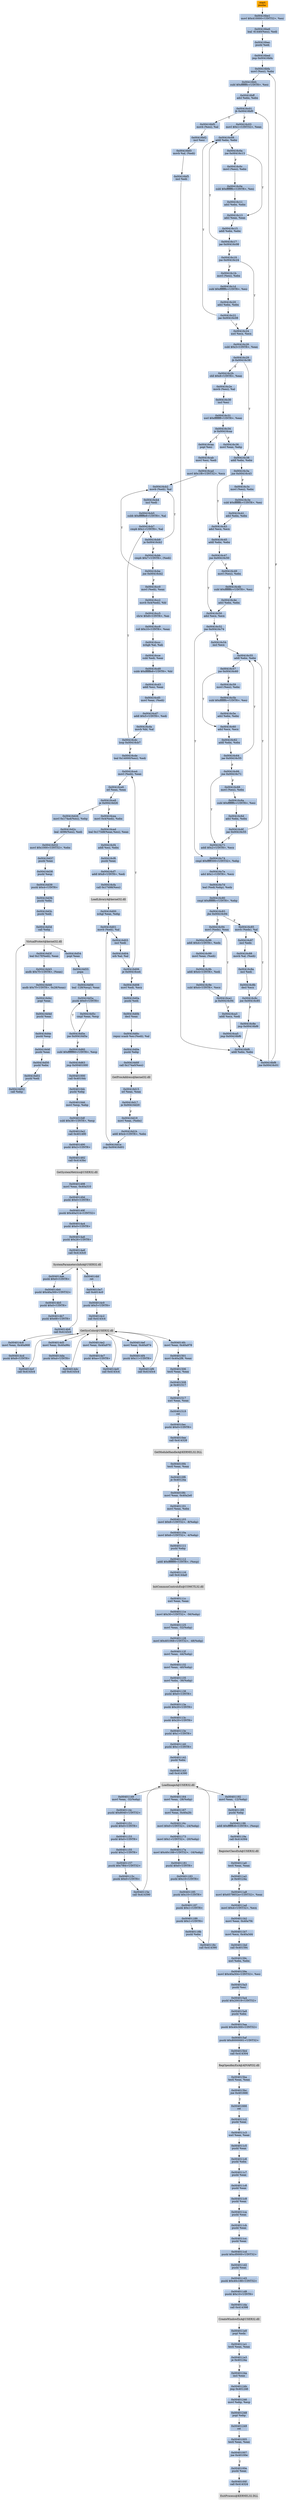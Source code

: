 digraph G {
node[shape=rectangle,style=filled,fillcolor=lightsteelblue,color=lightsteelblue]
bgcolor="transparent"
a0x00416be0pusha_[label="start\npusha ",fillcolor="orange",color="lightgrey"];
a0x00416be1movl_0x410000UINT32_esi[label="0x00416be1\nmovl $0x410000<UINT32>, %esi"];
a0x00416be6leal__61440esi__edi[label="0x00416be6\nleal -61440(%esi), %edi"];
a0x00416becpushl_edi[label="0x00416bec\npushl %edi"];
a0x00416bedjmp_0x00416bfa[label="0x00416bed\njmp 0x00416bfa"];
a0x00416bfamovl_esi__ebx[label="0x00416bfa\nmovl (%esi), %ebx"];
a0x00416bfcsubl_0xfffffffcUINT8_esi[label="0x00416bfc\nsubl $0xfffffffc<UINT8>, %esi"];
a0x00416bffadcl_ebx_ebx[label="0x00416bff\nadcl %ebx, %ebx"];
a0x00416c01jb_0x00416bf0[label="0x00416c01\njb 0x00416bf0"];
a0x00416bf0movb_esi__al[label="0x00416bf0\nmovb (%esi), %al"];
a0x00416bf2incl_esi[label="0x00416bf2\nincl %esi"];
a0x00416bf3movb_al_edi_[label="0x00416bf3\nmovb %al, (%edi)"];
a0x00416bf5incl_edi[label="0x00416bf5\nincl %edi"];
a0x00416bf6addl_ebx_ebx[label="0x00416bf6\naddl %ebx, %ebx"];
a0x00416bf8jne_0x00416c01[label="0x00416bf8\njne 0x00416c01"];
a0x00416c03movl_0x1UINT32_eax[label="0x00416c03\nmovl $0x1<UINT32>, %eax"];
a0x00416c08addl_ebx_ebx[label="0x00416c08\naddl %ebx, %ebx"];
a0x00416c0ajne_0x00416c13[label="0x00416c0a\njne 0x00416c13"];
a0x00416c13adcl_eax_eax[label="0x00416c13\nadcl %eax, %eax"];
a0x00416c15addl_ebx_ebx[label="0x00416c15\naddl %ebx, %ebx"];
a0x00416c17jae_0x00416c08[label="0x00416c17\njae 0x00416c08"];
a0x00416c19jne_0x00416c24[label="0x00416c19\njne 0x00416c24"];
a0x00416c24xorl_ecx_ecx[label="0x00416c24\nxorl %ecx, %ecx"];
a0x00416c26subl_0x3UINT8_eax[label="0x00416c26\nsubl $0x3<UINT8>, %eax"];
a0x00416c29jb_0x00416c38[label="0x00416c29\njb 0x00416c38"];
a0x00416c2bshll_0x8UINT8_eax[label="0x00416c2b\nshll $0x8<UINT8>, %eax"];
a0x00416c2emovb_esi__al[label="0x00416c2e\nmovb (%esi), %al"];
a0x00416c30incl_esi[label="0x00416c30\nincl %esi"];
a0x00416c31xorl_0xffffffffUINT8_eax[label="0x00416c31\nxorl $0xffffffff<UINT8>, %eax"];
a0x00416c34je_0x00416caa[label="0x00416c34\nje 0x00416caa"];
a0x00416c36movl_eax_ebp[label="0x00416c36\nmovl %eax, %ebp"];
a0x00416c38addl_ebx_ebx[label="0x00416c38\naddl %ebx, %ebx"];
a0x00416c3ajne_0x00416c43[label="0x00416c3a\njne 0x00416c43"];
a0x00416c43adcl_ecx_ecx[label="0x00416c43\nadcl %ecx, %ecx"];
a0x00416c45addl_ebx_ebx[label="0x00416c45\naddl %ebx, %ebx"];
a0x00416c47jne_0x00416c50[label="0x00416c47\njne 0x00416c50"];
a0x00416c50adcl_ecx_ecx[label="0x00416c50\nadcl %ecx, %ecx"];
a0x00416c52jne_0x00416c74[label="0x00416c52\njne 0x00416c74"];
a0x00416c74cmpl_0xfffff300UINT32_ebp[label="0x00416c74\ncmpl $0xfffff300<UINT32>, %ebp"];
a0x00416c7aadcl_0x1UINT8_ecx[label="0x00416c7a\nadcl $0x1<UINT8>, %ecx"];
a0x00416c7dleal_ediebp__edx[label="0x00416c7d\nleal (%edi,%ebp), %edx"];
a0x00416c80cmpl_0xfffffffcUINT8_ebp[label="0x00416c80\ncmpl $0xfffffffc<UINT8>, %ebp"];
a0x00416c83jbe_0x00416c94[label="0x00416c83\njbe 0x00416c94"];
a0x00416c94movl_edx__eax[label="0x00416c94\nmovl (%edx), %eax"];
a0x00416c96addl_0x4UINT8_edx[label="0x00416c96\naddl $0x4<UINT8>, %edx"];
a0x00416c99movl_eax_edi_[label="0x00416c99\nmovl %eax, (%edi)"];
a0x00416c9baddl_0x4UINT8_edi[label="0x00416c9b\naddl $0x4<UINT8>, %edi"];
a0x00416c9esubl_0x4UINT8_ecx[label="0x00416c9e\nsubl $0x4<UINT8>, %ecx"];
a0x00416ca1ja_0x00416c94[label="0x00416ca1\nja 0x00416c94"];
a0x00416ca3addl_ecx_edi[label="0x00416ca3\naddl %ecx, %edi"];
a0x00416ca5jmp_0x00416bf6[label="0x00416ca5\njmp 0x00416bf6"];
a0x00416c49movl_esi__ebx[label="0x00416c49\nmovl (%esi), %ebx"];
a0x00416c4bsubl_0xfffffffcUINT8_esi[label="0x00416c4b\nsubl $0xfffffffc<UINT8>, %esi"];
a0x00416c4eadcl_ebx_ebx[label="0x00416c4e\nadcl %ebx, %ebx"];
a0x00416c0cmovl_esi__ebx[label="0x00416c0c\nmovl (%esi), %ebx"];
a0x00416c0esubl_0xfffffffcUINT8_esi[label="0x00416c0e\nsubl $0xfffffffc<UINT8>, %esi"];
a0x00416c11adcl_ebx_ebx[label="0x00416c11\nadcl %ebx, %ebx"];
a0x00416c85movb_edx__al[label="0x00416c85\nmovb (%edx), %al"];
a0x00416c87incl_edx[label="0x00416c87\nincl %edx"];
a0x00416c88movb_al_edi_[label="0x00416c88\nmovb %al, (%edi)"];
a0x00416c8aincl_edi[label="0x00416c8a\nincl %edi"];
a0x00416c8bdecl_ecx[label="0x00416c8b\ndecl %ecx"];
a0x00416c8cjne_0x00416c85[label="0x00416c8c\njne 0x00416c85"];
a0x00416c8ejmp_0x00416bf6[label="0x00416c8e\njmp 0x00416bf6"];
a0x00416c3cmovl_esi__ebx[label="0x00416c3c\nmovl (%esi), %ebx"];
a0x00416c3esubl_0xfffffffcUINT8_esi[label="0x00416c3e\nsubl $0xfffffffc<UINT8>, %esi"];
a0x00416c41adcl_ebx_ebx[label="0x00416c41\nadcl %ebx, %ebx"];
a0x00416c54incl_ecx[label="0x00416c54\nincl %ecx"];
a0x00416c55addl_ebx_ebx[label="0x00416c55\naddl %ebx, %ebx"];
a0x00416c57jne_0x00416c60[label="0x00416c57\njne 0x00416c60"];
a0x00416c60adcl_ecx_ecx[label="0x00416c60\nadcl %ecx, %ecx"];
a0x00416c62addl_ebx_ebx[label="0x00416c62\naddl %ebx, %ebx"];
a0x00416c64jae_0x00416c55[label="0x00416c64\njae 0x00416c55"];
a0x00416c66jne_0x00416c71[label="0x00416c66\njne 0x00416c71"];
a0x00416c71addl_0x2UINT8_ecx[label="0x00416c71\naddl $0x2<UINT8>, %ecx"];
a0x00416c68movl_esi__ebx[label="0x00416c68\nmovl (%esi), %ebx"];
a0x00416c6asubl_0xfffffffcUINT8_esi[label="0x00416c6a\nsubl $0xfffffffc<UINT8>, %esi"];
a0x00416c6dadcl_ebx_ebx[label="0x00416c6d\nadcl %ebx, %ebx"];
a0x00416c6fjae_0x00416c55[label="0x00416c6f\njae 0x00416c55"];
a0x00416c59movl_esi__ebx[label="0x00416c59\nmovl (%esi), %ebx"];
a0x00416c5bsubl_0xfffffffcUINT8_esi[label="0x00416c5b\nsubl $0xfffffffc<UINT8>, %esi"];
a0x00416c5eadcl_ebx_ebx[label="0x00416c5e\nadcl %ebx, %ebx"];
a0x00416c1bmovl_esi__ebx[label="0x00416c1b\nmovl (%esi), %ebx"];
a0x00416c1dsubl_0xfffffffcUINT8_esi[label="0x00416c1d\nsubl $0xfffffffc<UINT8>, %esi"];
a0x00416c20adcl_ebx_ebx[label="0x00416c20\nadcl %ebx, %ebx"];
a0x00416c22jae_0x00416c08[label="0x00416c22\njae 0x00416c08"];
a0x00416caapopl_esi[label="0x00416caa\npopl %esi"];
a0x00416cabmovl_esi_edi[label="0x00416cab\nmovl %esi, %edi"];
a0x00416cadmovl_0x1f8UINT32_ecx[label="0x00416cad\nmovl $0x1f8<UINT32>, %ecx"];
a0x00416cb2movb_edi__al[label="0x00416cb2\nmovb (%edi), %al"];
a0x00416cb4incl_edi[label="0x00416cb4\nincl %edi"];
a0x00416cb5subb_0xffffffe8UINT8_al[label="0x00416cb5\nsubb $0xffffffe8<UINT8>, %al"];
a0x00416cb7cmpb_0x1UINT8_al[label="0x00416cb7\ncmpb $0x1<UINT8>, %al"];
a0x00416cb9ja_0x00416cb2[label="0x00416cb9\nja 0x00416cb2"];
a0x00416cbbcmpb_0x7UINT8_edi_[label="0x00416cbb\ncmpb $0x7<UINT8>, (%edi)"];
a0x00416cbejne_0x00416cb2[label="0x00416cbe\njne 0x00416cb2"];
a0x00416cc0movl_edi__eax[label="0x00416cc0\nmovl (%edi), %eax"];
a0x00416cc2movb_0x4edi__bl[label="0x00416cc2\nmovb 0x4(%edi), %bl"];
a0x00416cc5shrw_0x8UINT8_ax[label="0x00416cc5\nshrw $0x8<UINT8>, %ax"];
a0x00416cc9roll_0x10UINT8_eax[label="0x00416cc9\nroll $0x10<UINT8>, %eax"];
a0x00416cccxchgb_al_ah[label="0x00416ccc\nxchgb %al, %ah"];
a0x00416ccesubl_edi_eax[label="0x00416cce\nsubl %edi, %eax"];
a0x00416cd0subb_0xffffffe8UINT8_bl[label="0x00416cd0\nsubb $0xffffffe8<UINT8>, %bl"];
a0x00416cd3addl_esi_eax[label="0x00416cd3\naddl %esi, %eax"];
a0x00416cd5movl_eax_edi_[label="0x00416cd5\nmovl %eax, (%edi)"];
a0x00416cd7addl_0x5UINT8_edi[label="0x00416cd7\naddl $0x5<UINT8>, %edi"];
a0x00416cdamovb_bl_al[label="0x00416cda\nmovb %bl, %al"];
a0x00416cdcloop_0x00416cb7[label="0x00416cdc\nloop 0x00416cb7"];
a0x00416cdeleal_0x14000esi__edi[label="0x00416cde\nleal 0x14000(%esi), %edi"];
a0x00416ce4movl_edi__eax[label="0x00416ce4\nmovl (%edi), %eax"];
a0x00416ce6orl_eax_eax[label="0x00416ce6\norl %eax, %eax"];
a0x00416ce8je_0x00416d26[label="0x00416ce8\nje 0x00416d26"];
a0x00416ceamovl_0x4edi__ebx[label="0x00416cea\nmovl 0x4(%edi), %ebx"];
a0x00416cedleal_0x173d8eaxesi__eax[label="0x00416ced\nleal 0x173d8(%eax,%esi), %eax"];
a0x00416cf4addl_esi_ebx[label="0x00416cf4\naddl %esi, %ebx"];
a0x00416cf6pushl_eax[label="0x00416cf6\npushl %eax"];
a0x00416cf7addl_0x8UINT8_edi[label="0x00416cf7\naddl $0x8<UINT8>, %edi"];
a0x00416cfacall_0x17498esi_[label="0x00416cfa\ncall 0x17498(%esi)"];
LoadLibraryA_kernel32_dll[label="LoadLibraryA@kernel32.dll",fillcolor="lightgrey",color="lightgrey"];
a0x00416d00xchgl_eax_ebp[label="0x00416d00\nxchgl %eax, %ebp"];
a0x00416d01movb_edi__al[label="0x00416d01\nmovb (%edi), %al"];
a0x00416d03incl_edi[label="0x00416d03\nincl %edi"];
a0x00416d04orb_al_al[label="0x00416d04\norb %al, %al"];
a0x00416d06je_0x00416ce4[label="0x00416d06\nje 0x00416ce4"];
a0x00416d08movl_edi_ecx[label="0x00416d08\nmovl %edi, %ecx"];
a0x00416d0apushl_edi[label="0x00416d0a\npushl %edi"];
a0x00416d0bdecl_eax[label="0x00416d0b\ndecl %eax"];
a0x00416d0crepnz_scasb_es_edi__al[label="0x00416d0c\nrepnz scasb %es:(%edi), %al"];
a0x00416d0epushl_ebp[label="0x00416d0e\npushl %ebp"];
a0x00416d0fcall_0x174a0esi_[label="0x00416d0f\ncall 0x174a0(%esi)"];
GetProcAddress_kernel32_dll[label="GetProcAddress@kernel32.dll",fillcolor="lightgrey",color="lightgrey"];
a0x00416d15orl_eax_eax[label="0x00416d15\norl %eax, %eax"];
a0x00416d17je_0x00416d20[label="0x00416d17\nje 0x00416d20"];
a0x00416d19movl_eax_ebx_[label="0x00416d19\nmovl %eax, (%ebx)"];
a0x00416d1baddl_0x4UINT8_ebx[label="0x00416d1b\naddl $0x4<UINT8>, %ebx"];
a0x00416d1ejmp_0x00416d01[label="0x00416d1e\njmp 0x00416d01"];
a0x00416d26movl_0x174a4esi__ebp[label="0x00416d26\nmovl 0x174a4(%esi), %ebp"];
a0x00416d2cleal__4096esi__edi[label="0x00416d2c\nleal -4096(%esi), %edi"];
a0x00416d32movl_0x1000UINT32_ebx[label="0x00416d32\nmovl $0x1000<UINT32>, %ebx"];
a0x00416d37pushl_eax[label="0x00416d37\npushl %eax"];
a0x00416d38pushl_esp[label="0x00416d38\npushl %esp"];
a0x00416d39pushl_0x4UINT8[label="0x00416d39\npushl $0x4<UINT8>"];
a0x00416d3bpushl_ebx[label="0x00416d3b\npushl %ebx"];
a0x00416d3cpushl_edi[label="0x00416d3c\npushl %edi"];
a0x00416d3dcall_ebp[label="0x00416d3d\ncall %ebp"];
VirtualProtect_kernel32_dll[label="VirtualProtect@kernel32.dll",fillcolor="lightgrey",color="lightgrey"];
a0x00416d3fleal_0x17fedi__eax[label="0x00416d3f\nleal 0x17f(%edi), %eax"];
a0x00416d45andb_0x7fUINT8_eax_[label="0x00416d45\nandb $0x7f<UINT8>, (%eax)"];
a0x00416d48andb_0x7fUINT8_0x28eax_[label="0x00416d48\nandb $0x7f<UINT8>, 0x28(%eax)"];
a0x00416d4cpopl_eax[label="0x00416d4c\npopl %eax"];
a0x00416d4dpushl_eax[label="0x00416d4d\npushl %eax"];
a0x00416d4epushl_esp[label="0x00416d4e\npushl %esp"];
a0x00416d4fpushl_eax[label="0x00416d4f\npushl %eax"];
a0x00416d50pushl_ebx[label="0x00416d50\npushl %ebx"];
a0x00416d51pushl_edi[label="0x00416d51\npushl %edi"];
a0x00416d52call_ebp[label="0x00416d52\ncall %ebp"];
a0x00416d54popl_eax[label="0x00416d54\npopl %eax"];
a0x00416d55popa_[label="0x00416d55\npopa "];
a0x00416d56leal__128esp__eax[label="0x00416d56\nleal -128(%esp), %eax"];
a0x00416d5apushl_0x0UINT8[label="0x00416d5a\npushl $0x0<UINT8>"];
a0x00416d5ccmpl_eax_esp[label="0x00416d5c\ncmpl %eax, %esp"];
a0x00416d5ejne_0x00416d5a[label="0x00416d5e\njne 0x00416d5a"];
a0x00416d60subl_0xffffff80UINT8_esp[label="0x00416d60\nsubl $0xffffff80<UINT8>, %esp"];
a0x00416d63jmp_0x00401000[label="0x00416d63\njmp 0x00401000"];
a0x00401000call_0x4010dc[label="0x00401000\ncall 0x4010dc"];
a0x004010dcpushl_ebp[label="0x004010dc\npushl %ebp"];
a0x004010ddmovl_esp_ebp[label="0x004010dd\nmovl %esp, %ebp"];
a0x004010dfsubl_0x38UINT8_esp[label="0x004010df\nsubl $0x38<UINT8>, %esp"];
a0x004010e2call_0x401490[label="0x004010e2\ncall 0x401490"];
a0x00401490pushl_0x2UINT8[label="0x00401490\npushl $0x2<UINT8>"];
a0x00401492call_0x4143bc[label="0x00401492\ncall 0x4143bc"];
GetSystemMetrics_USER32_dll[label="GetSystemMetrics@USER32.dll",fillcolor="lightgrey",color="lightgrey"];
a0x00401498movl_eax_0x40a310[label="0x00401498\nmovl %eax, 0x40a310"];
a0x0040149dpushl_0x0UINT8[label="0x0040149d\npushl $0x0<UINT8>"];
a0x0040149fpushl_0x40a314UINT32[label="0x0040149f\npushl $0x40a314<UINT32>"];
a0x004014a4pushl_0x0UINT8[label="0x004014a4\npushl $0x0<UINT8>"];
a0x004014a6pushl_0x26UINT8[label="0x004014a6\npushl $0x26<UINT8>"];
a0x004014a8call_0x4143c0[label="0x004014a8\ncall 0x4143c0"];
SystemParametersInfoA_USER32_dll[label="SystemParametersInfoA@USER32.dll",fillcolor="lightgrey",color="lightgrey"];
a0x004014aepushl_0x0UINT8[label="0x004014ae\npushl $0x0<UINT8>"];
a0x004014b0pushl_0x40a300UINT32[label="0x004014b0\npushl $0x40a300<UINT32>"];
a0x004014b5pushl_0x0UINT8[label="0x004014b5\npushl $0x0<UINT8>"];
a0x004014b7pushl_0x68UINT8[label="0x004014b7\npushl $0x68<UINT8>"];
a0x004014b9call_0x4143c0[label="0x004014b9\ncall 0x4143c0"];
a0x004014bfret[label="0x004014bf\nret"];
a0x004010e7call_0x4014c0[label="0x004010e7\ncall 0x4014c0"];
a0x004014c0pushl_0x5UINT8[label="0x004014c0\npushl $0x5<UINT8>"];
a0x004014c2call_0x4143c4[label="0x004014c2\ncall 0x4143c4"];
GetSysColor_USER32_dll[label="GetSysColor@USER32.dll",fillcolor="lightgrey",color="lightgrey"];
a0x004014c8movl_eax_0x40a968[label="0x004014c8\nmovl %eax, 0x40a968"];
a0x004014cdpushl_0x8UINT8[label="0x004014cd\npushl $0x8<UINT8>"];
a0x004014cfcall_0x4143c4[label="0x004014cf\ncall 0x4143c4"];
a0x004014d5movl_eax_0x40a96c[label="0x004014d5\nmovl %eax, 0x40a96c"];
a0x004014dapushl_0xdUINT8[label="0x004014da\npushl $0xd<UINT8>"];
a0x004014dccall_0x4143c4[label="0x004014dc\ncall 0x4143c4"];
a0x004014e2movl_eax_0x40a970[label="0x004014e2\nmovl %eax, 0x40a970"];
a0x004014e7pushl_0xeUINT8[label="0x004014e7\npushl $0xe<UINT8>"];
a0x004014e9call_0x4143c4[label="0x004014e9\ncall 0x4143c4"];
a0x004014efmovl_eax_0x40a974[label="0x004014ef\nmovl %eax, 0x40a974"];
a0x004014f4pushl_0x11UINT8[label="0x004014f4\npushl $0x11<UINT8>"];
a0x004014f6call_0x4143c4[label="0x004014f6\ncall 0x4143c4"];
a0x004014fcmovl_eax_0x40a978[label="0x004014fc\nmovl %eax, 0x40a978"];
a0x00401501movl_0x40a2f8_eax[label="0x00401501\nmovl 0x40a2f8, %eax"];
a0x00401506testl_eax_eax[label="0x00401506\ntestl %eax, %eax"];
a0x00401508je_0x401517[label="0x00401508\nje 0x401517"];
a0x00401517xorl_eax_eax[label="0x00401517\nxorl %eax, %eax"];
a0x00401519ret[label="0x00401519\nret"];
a0x004010ecpushl_0x0UINT8[label="0x004010ec\npushl $0x0<UINT8>"];
a0x004010eecall_0x414328[label="0x004010ee\ncall 0x414328"];
GetModuleHandleA_KERNEL32_DLL[label="GetModuleHandleA@KERNEL32.DLL",fillcolor="lightgrey",color="lightgrey"];
a0x004010f4testl_eax_eax[label="0x004010f4\ntestl %eax, %eax"];
a0x004010f6je_0x40124a[label="0x004010f6\nje 0x40124a"];
a0x004010fcmovl_eax_0x40a2e0[label="0x004010fc\nmovl %eax, 0x40a2e0"];
a0x00401101movl_eax_ebx[label="0x00401101\nmovl %eax, %ebx"];
a0x00401103movl_0x8UINT32__8ebp_[label="0x00401103\nmovl $0x8<UINT32>, -8(%ebp)"];
a0x0040110amovl_0x6UINT32__4ebp_[label="0x0040110a\nmovl $0x6<UINT32>, -4(%ebp)"];
a0x00401111pushl_ebp[label="0x00401111\npushl %ebp"];
a0x00401112addl_0xfffffff8UINT8_esp_[label="0x00401112\naddl $0xfffffff8<UINT8>, (%esp)"];
a0x00401116call_0x4144a0[label="0x00401116\ncall 0x4144a0"];
InitCommonControlsEx_COMCTL32_dll[label="InitCommonControlsEx@COMCTL32.dll",fillcolor="lightgrey",color="lightgrey"];
a0x0040111cxorl_eax_eax[label="0x0040111c\nxorl %eax, %eax"];
a0x0040111emovl_0x30UINT32__56ebp_[label="0x0040111e\nmovl $0x30<UINT32>, -56(%ebp)"];
a0x00401125movl_eax__52ebp_[label="0x00401125\nmovl %eax, -52(%ebp)"];
a0x00401128movl_0x401068UINT32__48ebp_[label="0x00401128\nmovl $0x401068<UINT32>, -48(%ebp)"];
a0x0040112fmovl_eax__44ebp_[label="0x0040112f\nmovl %eax, -44(%ebp)"];
a0x00401132movl_eax__40ebp_[label="0x00401132\nmovl %eax, -40(%ebp)"];
a0x00401135movl_ebx__36ebp_[label="0x00401135\nmovl %ebx, -36(%ebp)"];
a0x00401138pushl_0x0UINT8[label="0x00401138\npushl $0x0<UINT8>"];
a0x0040113apushl_0x20UINT8[label="0x0040113a\npushl $0x20<UINT8>"];
a0x0040113cpushl_0x20UINT8[label="0x0040113c\npushl $0x20<UINT8>"];
a0x0040113epushl_0x1UINT8[label="0x0040113e\npushl $0x1<UINT8>"];
a0x00401140pushl_0x1UINT8[label="0x00401140\npushl $0x1<UINT8>"];
a0x00401142pushl_ebx[label="0x00401142\npushl %ebx"];
a0x00401143call_0x414390[label="0x00401143\ncall 0x414390"];
LoadImageA_USER32_dll[label="LoadImageA@USER32.dll",fillcolor="lightgrey",color="lightgrey"];
a0x00401149movl_eax__32ebp_[label="0x00401149\nmovl %eax, -32(%ebp)"];
a0x0040114cpushl_0x8040UINT32[label="0x0040114c\npushl $0x8040<UINT32>"];
a0x00401151pushl_0x0UINT8[label="0x00401151\npushl $0x0<UINT8>"];
a0x00401153pushl_0x0UINT8[label="0x00401153\npushl $0x0<UINT8>"];
a0x00401155pushl_0x2UINT8[label="0x00401155\npushl $0x2<UINT8>"];
a0x00401157pushl_0x7f84UINT32[label="0x00401157\npushl $0x7f84<UINT32>"];
a0x0040115cpushl_0x0UINT8[label="0x0040115c\npushl $0x0<UINT8>"];
a0x0040115ecall_0x414390[label="0x0040115e\ncall 0x414390"];
a0x00401164movl_eax__28ebp_[label="0x00401164\nmovl %eax, -28(%ebp)"];
a0x00401167movl_eax_0x40a2fc[label="0x00401167\nmovl %eax, 0x40a2fc"];
a0x0040116cmovl_0x0UINT32__24ebp_[label="0x0040116c\nmovl $0x0<UINT32>, -24(%ebp)"];
a0x00401173movl_0x1UINT32__20ebp_[label="0x00401173\nmovl $0x1<UINT32>, -20(%ebp)"];
a0x0040117amovl_0x40c188UINT32__16ebp_[label="0x0040117a\nmovl $0x40c188<UINT32>, -16(%ebp)"];
a0x00401181pushl_0x0UINT8[label="0x00401181\npushl $0x0<UINT8>"];
a0x00401183pushl_0x10UINT8[label="0x00401183\npushl $0x10<UINT8>"];
a0x00401185pushl_0x10UINT8[label="0x00401185\npushl $0x10<UINT8>"];
a0x00401187pushl_0x1UINT8[label="0x00401187\npushl $0x1<UINT8>"];
a0x00401189pushl_0x1UINT8[label="0x00401189\npushl $0x1<UINT8>"];
a0x0040118bpushl_ebx[label="0x0040118b\npushl %ebx"];
a0x0040118ccall_0x414390[label="0x0040118c\ncall 0x414390"];
a0x00401192movl_eax__12ebp_[label="0x00401192\nmovl %eax, -12(%ebp)"];
a0x00401195pushl_ebp[label="0x00401195\npushl %ebp"];
a0x00401196addl_0xffffffc8UINT8_esp_[label="0x00401196\naddl $0xffffffc8<UINT8>, (%esp)"];
a0x0040119acall_0x414394[label="0x0040119a\ncall 0x414394"];
RegisterClassExA_USER32_dll[label="RegisterClassExA@USER32.dll",fillcolor="lightgrey",color="lightgrey"];
a0x004011a0testl_eax_eax[label="0x004011a0\ntestl %eax, %eax"];
a0x004011a2je_0x40124a[label="0x004011a2\nje 0x40124a"];
a0x004011a8movl_0x6578652eUINT32_eax[label="0x004011a8\nmovl $0x6578652e<UINT32>, %eax"];
a0x004011admovl_0x4UINT32_ecx[label="0x004011ad\nmovl $0x4<UINT32>, %ecx"];
a0x004011b2movl_eax_0x40a7f4[label="0x004011b2\nmovl %eax, 0x40a7f4"];
a0x004011b7movl_ecx_0x40a3d4[label="0x004011b7\nmovl %ecx, 0x40a3d4"];
a0x004011bdcall_0x40159c[label="0x004011bd\ncall 0x40159c"];
a0x0040159cxorl_ebx_ebx[label="0x0040159c\nxorl %ebx, %ebx"];
a0x0040159emovl_0x40a304UINT32_esi[label="0x0040159e\nmovl $0x40a304<UINT32>, %esi"];
a0x004015a3pushl_esi[label="0x004015a3\npushl %esi"];
a0x004015a4pushl_0x20019UINT32[label="0x004015a4\npushl $0x20019<UINT32>"];
a0x004015a9pushl_ebx[label="0x004015a9\npushl %ebx"];
a0x004015aapushl_0x40c300UINT32[label="0x004015aa\npushl $0x40c300<UINT32>"];
a0x004015afpushl_0x80000001UINT32[label="0x004015af\npushl $0x80000001<UINT32>"];
a0x004015b4call_0x414304[label="0x004015b4\ncall 0x414304"];
RegOpenKeyExA_ADVAPI32_dll[label="RegOpenKeyExA@ADVAPI32.dll",fillcolor="lightgrey",color="lightgrey"];
a0x004015batestl_eax_eax[label="0x004015ba\ntestl %eax, %eax"];
a0x004015bcjne_0x401666[label="0x004015bc\njne 0x401666"];
a0x00401666ret[label="0x00401666\nret"];
a0x004011c2pushl_eax[label="0x004011c2\npushl %eax"];
a0x004011c3xorl_eax_eax[label="0x004011c3\nxorl %eax, %eax"];
a0x004011c5pushl_eax[label="0x004011c5\npushl %eax"];
a0x004011c6pushl_ebx[label="0x004011c6\npushl %ebx"];
a0x004011c7pushl_eax[label="0x004011c7\npushl %eax"];
a0x004011c8pushl_eax[label="0x004011c8\npushl %eax"];
a0x004011c9pushl_eax[label="0x004011c9\npushl %eax"];
a0x004011capushl_eax[label="0x004011ca\npushl %eax"];
a0x004011cbpushl_eax[label="0x004011cb\npushl %eax"];
a0x004011ccpushl_eax[label="0x004011cc\npushl %eax"];
a0x004011cdpushl_0xcf0000UINT32[label="0x004011cd\npushl $0xcf0000<UINT32>"];
a0x004011d2pushl_eax[label="0x004011d2\npushl %eax"];
a0x004011d3pushl_0x40c188UINT32[label="0x004011d3\npushl $0x40c188<UINT32>"];
a0x004011d8pushl_0x10UINT8[label="0x004011d8\npushl $0x10<UINT8>"];
a0x004011dacall_0x414398[label="0x004011da\ncall 0x414398"];
CreateWindowExA_USER32_dll[label="CreateWindowExA@USER32.dll",fillcolor="lightgrey",color="lightgrey"];
a0x004011e0popl_edx[label="0x004011e0\npopl %edx"];
a0x004011e1testl_eax_eax[label="0x004011e1\ntestl %eax, %eax"];
a0x004011e3je_0x40124a[label="0x004011e3\nje 0x40124a"];
a0x0040124aincl_eax[label="0x0040124a\nincl %eax"];
a0x0040124bjmp_0x401246[label="0x0040124b\njmp 0x401246"];
a0x00401246movl_ebp_esp[label="0x00401246\nmovl %ebp, %esp"];
a0x00401248popl_ebp[label="0x00401248\npopl %ebp"];
a0x00401249ret[label="0x00401249\nret"];
a0x00401005testl_eax_eax[label="0x00401005\ntestl %eax, %eax"];
a0x00401007jne_0x40100e[label="0x00401007\njne 0x40100e"];
a0x0040100epushl_eax[label="0x0040100e\npushl %eax"];
a0x0040100fcall_0x414324[label="0x0040100f\ncall 0x414324"];
ExitProcess_KERNEL32_DLL[label="ExitProcess@KERNEL32.DLL",fillcolor="lightgrey",color="lightgrey"];
a0x00416be0pusha_ -> a0x00416be1movl_0x410000UINT32_esi [color="#000000"];
a0x00416be1movl_0x410000UINT32_esi -> a0x00416be6leal__61440esi__edi [color="#000000"];
a0x00416be6leal__61440esi__edi -> a0x00416becpushl_edi [color="#000000"];
a0x00416becpushl_edi -> a0x00416bedjmp_0x00416bfa [color="#000000"];
a0x00416bedjmp_0x00416bfa -> a0x00416bfamovl_esi__ebx [color="#000000"];
a0x00416bfamovl_esi__ebx -> a0x00416bfcsubl_0xfffffffcUINT8_esi [color="#000000"];
a0x00416bfcsubl_0xfffffffcUINT8_esi -> a0x00416bffadcl_ebx_ebx [color="#000000"];
a0x00416bffadcl_ebx_ebx -> a0x00416c01jb_0x00416bf0 [color="#000000"];
a0x00416c01jb_0x00416bf0 -> a0x00416bf0movb_esi__al [color="#000000",label="T"];
a0x00416bf0movb_esi__al -> a0x00416bf2incl_esi [color="#000000"];
a0x00416bf2incl_esi -> a0x00416bf3movb_al_edi_ [color="#000000"];
a0x00416bf3movb_al_edi_ -> a0x00416bf5incl_edi [color="#000000"];
a0x00416bf5incl_edi -> a0x00416bf6addl_ebx_ebx [color="#000000"];
a0x00416bf6addl_ebx_ebx -> a0x00416bf8jne_0x00416c01 [color="#000000"];
a0x00416bf8jne_0x00416c01 -> a0x00416c01jb_0x00416bf0 [color="#000000",label="T"];
a0x00416c01jb_0x00416bf0 -> a0x00416c03movl_0x1UINT32_eax [color="#000000",label="F"];
a0x00416c03movl_0x1UINT32_eax -> a0x00416c08addl_ebx_ebx [color="#000000"];
a0x00416c08addl_ebx_ebx -> a0x00416c0ajne_0x00416c13 [color="#000000"];
a0x00416c0ajne_0x00416c13 -> a0x00416c13adcl_eax_eax [color="#000000",label="T"];
a0x00416c13adcl_eax_eax -> a0x00416c15addl_ebx_ebx [color="#000000"];
a0x00416c15addl_ebx_ebx -> a0x00416c17jae_0x00416c08 [color="#000000"];
a0x00416c17jae_0x00416c08 -> a0x00416c19jne_0x00416c24 [color="#000000",label="F"];
a0x00416c19jne_0x00416c24 -> a0x00416c24xorl_ecx_ecx [color="#000000",label="T"];
a0x00416c24xorl_ecx_ecx -> a0x00416c26subl_0x3UINT8_eax [color="#000000"];
a0x00416c26subl_0x3UINT8_eax -> a0x00416c29jb_0x00416c38 [color="#000000"];
a0x00416c29jb_0x00416c38 -> a0x00416c2bshll_0x8UINT8_eax [color="#000000",label="F"];
a0x00416c2bshll_0x8UINT8_eax -> a0x00416c2emovb_esi__al [color="#000000"];
a0x00416c2emovb_esi__al -> a0x00416c30incl_esi [color="#000000"];
a0x00416c30incl_esi -> a0x00416c31xorl_0xffffffffUINT8_eax [color="#000000"];
a0x00416c31xorl_0xffffffffUINT8_eax -> a0x00416c34je_0x00416caa [color="#000000"];
a0x00416c34je_0x00416caa -> a0x00416c36movl_eax_ebp [color="#000000",label="F"];
a0x00416c36movl_eax_ebp -> a0x00416c38addl_ebx_ebx [color="#000000"];
a0x00416c38addl_ebx_ebx -> a0x00416c3ajne_0x00416c43 [color="#000000"];
a0x00416c3ajne_0x00416c43 -> a0x00416c43adcl_ecx_ecx [color="#000000",label="T"];
a0x00416c43adcl_ecx_ecx -> a0x00416c45addl_ebx_ebx [color="#000000"];
a0x00416c45addl_ebx_ebx -> a0x00416c47jne_0x00416c50 [color="#000000"];
a0x00416c47jne_0x00416c50 -> a0x00416c50adcl_ecx_ecx [color="#000000",label="T"];
a0x00416c50adcl_ecx_ecx -> a0x00416c52jne_0x00416c74 [color="#000000"];
a0x00416c52jne_0x00416c74 -> a0x00416c74cmpl_0xfffff300UINT32_ebp [color="#000000",label="T"];
a0x00416c74cmpl_0xfffff300UINT32_ebp -> a0x00416c7aadcl_0x1UINT8_ecx [color="#000000"];
a0x00416c7aadcl_0x1UINT8_ecx -> a0x00416c7dleal_ediebp__edx [color="#000000"];
a0x00416c7dleal_ediebp__edx -> a0x00416c80cmpl_0xfffffffcUINT8_ebp [color="#000000"];
a0x00416c80cmpl_0xfffffffcUINT8_ebp -> a0x00416c83jbe_0x00416c94 [color="#000000"];
a0x00416c83jbe_0x00416c94 -> a0x00416c94movl_edx__eax [color="#000000",label="T"];
a0x00416c94movl_edx__eax -> a0x00416c96addl_0x4UINT8_edx [color="#000000"];
a0x00416c96addl_0x4UINT8_edx -> a0x00416c99movl_eax_edi_ [color="#000000"];
a0x00416c99movl_eax_edi_ -> a0x00416c9baddl_0x4UINT8_edi [color="#000000"];
a0x00416c9baddl_0x4UINT8_edi -> a0x00416c9esubl_0x4UINT8_ecx [color="#000000"];
a0x00416c9esubl_0x4UINT8_ecx -> a0x00416ca1ja_0x00416c94 [color="#000000"];
a0x00416ca1ja_0x00416c94 -> a0x00416ca3addl_ecx_edi [color="#000000",label="F"];
a0x00416ca3addl_ecx_edi -> a0x00416ca5jmp_0x00416bf6 [color="#000000"];
a0x00416ca5jmp_0x00416bf6 -> a0x00416bf6addl_ebx_ebx [color="#000000"];
a0x00416bf8jne_0x00416c01 -> a0x00416bfamovl_esi__ebx [color="#000000",label="F"];
a0x00416c29jb_0x00416c38 -> a0x00416c38addl_ebx_ebx [color="#000000",label="T"];
a0x00416c47jne_0x00416c50 -> a0x00416c49movl_esi__ebx [color="#000000",label="F"];
a0x00416c49movl_esi__ebx -> a0x00416c4bsubl_0xfffffffcUINT8_esi [color="#000000"];
a0x00416c4bsubl_0xfffffffcUINT8_esi -> a0x00416c4eadcl_ebx_ebx [color="#000000"];
a0x00416c4eadcl_ebx_ebx -> a0x00416c50adcl_ecx_ecx [color="#000000"];
a0x00416c0ajne_0x00416c13 -> a0x00416c0cmovl_esi__ebx [color="#000000",label="F"];
a0x00416c0cmovl_esi__ebx -> a0x00416c0esubl_0xfffffffcUINT8_esi [color="#000000"];
a0x00416c0esubl_0xfffffffcUINT8_esi -> a0x00416c11adcl_ebx_ebx [color="#000000"];
a0x00416c11adcl_ebx_ebx -> a0x00416c13adcl_eax_eax [color="#000000"];
a0x00416c83jbe_0x00416c94 -> a0x00416c85movb_edx__al [color="#000000",label="F"];
a0x00416c85movb_edx__al -> a0x00416c87incl_edx [color="#000000"];
a0x00416c87incl_edx -> a0x00416c88movb_al_edi_ [color="#000000"];
a0x00416c88movb_al_edi_ -> a0x00416c8aincl_edi [color="#000000"];
a0x00416c8aincl_edi -> a0x00416c8bdecl_ecx [color="#000000"];
a0x00416c8bdecl_ecx -> a0x00416c8cjne_0x00416c85 [color="#000000"];
a0x00416c8cjne_0x00416c85 -> a0x00416c85movb_edx__al [color="#000000",label="T"];
a0x00416c8cjne_0x00416c85 -> a0x00416c8ejmp_0x00416bf6 [color="#000000",label="F"];
a0x00416c8ejmp_0x00416bf6 -> a0x00416bf6addl_ebx_ebx [color="#000000"];
a0x00416c3ajne_0x00416c43 -> a0x00416c3cmovl_esi__ebx [color="#000000",label="F"];
a0x00416c3cmovl_esi__ebx -> a0x00416c3esubl_0xfffffffcUINT8_esi [color="#000000"];
a0x00416c3esubl_0xfffffffcUINT8_esi -> a0x00416c41adcl_ebx_ebx [color="#000000"];
a0x00416c41adcl_ebx_ebx -> a0x00416c43adcl_ecx_ecx [color="#000000"];
a0x00416c52jne_0x00416c74 -> a0x00416c54incl_ecx [color="#000000",label="F"];
a0x00416c54incl_ecx -> a0x00416c55addl_ebx_ebx [color="#000000"];
a0x00416c55addl_ebx_ebx -> a0x00416c57jne_0x00416c60 [color="#000000"];
a0x00416c57jne_0x00416c60 -> a0x00416c60adcl_ecx_ecx [color="#000000",label="T"];
a0x00416c60adcl_ecx_ecx -> a0x00416c62addl_ebx_ebx [color="#000000"];
a0x00416c62addl_ebx_ebx -> a0x00416c64jae_0x00416c55 [color="#000000"];
a0x00416c64jae_0x00416c55 -> a0x00416c66jne_0x00416c71 [color="#000000",label="F"];
a0x00416c66jne_0x00416c71 -> a0x00416c71addl_0x2UINT8_ecx [color="#000000",label="T"];
a0x00416c71addl_0x2UINT8_ecx -> a0x00416c74cmpl_0xfffff300UINT32_ebp [color="#000000"];
a0x00416ca1ja_0x00416c94 -> a0x00416c94movl_edx__eax [color="#000000",label="T"];
a0x00416c66jne_0x00416c71 -> a0x00416c68movl_esi__ebx [color="#000000",label="F"];
a0x00416c68movl_esi__ebx -> a0x00416c6asubl_0xfffffffcUINT8_esi [color="#000000"];
a0x00416c6asubl_0xfffffffcUINT8_esi -> a0x00416c6dadcl_ebx_ebx [color="#000000"];
a0x00416c6dadcl_ebx_ebx -> a0x00416c6fjae_0x00416c55 [color="#000000"];
a0x00416c6fjae_0x00416c55 -> a0x00416c71addl_0x2UINT8_ecx [color="#000000",label="F"];
a0x00416c17jae_0x00416c08 -> a0x00416c08addl_ebx_ebx [color="#000000",label="T"];
a0x00416c64jae_0x00416c55 -> a0x00416c55addl_ebx_ebx [color="#000000",label="T"];
a0x00416c57jne_0x00416c60 -> a0x00416c59movl_esi__ebx [color="#000000",label="F"];
a0x00416c59movl_esi__ebx -> a0x00416c5bsubl_0xfffffffcUINT8_esi [color="#000000"];
a0x00416c5bsubl_0xfffffffcUINT8_esi -> a0x00416c5eadcl_ebx_ebx [color="#000000"];
a0x00416c5eadcl_ebx_ebx -> a0x00416c60adcl_ecx_ecx [color="#000000"];
a0x00416c19jne_0x00416c24 -> a0x00416c1bmovl_esi__ebx [color="#000000",label="F"];
a0x00416c1bmovl_esi__ebx -> a0x00416c1dsubl_0xfffffffcUINT8_esi [color="#000000"];
a0x00416c1dsubl_0xfffffffcUINT8_esi -> a0x00416c20adcl_ebx_ebx [color="#000000"];
a0x00416c20adcl_ebx_ebx -> a0x00416c22jae_0x00416c08 [color="#000000"];
a0x00416c22jae_0x00416c08 -> a0x00416c24xorl_ecx_ecx [color="#000000",label="F"];
a0x00416c6fjae_0x00416c55 -> a0x00416c55addl_ebx_ebx [color="#000000",label="T"];
a0x00416c22jae_0x00416c08 -> a0x00416c08addl_ebx_ebx [color="#000000",label="T"];
a0x00416c34je_0x00416caa -> a0x00416caapopl_esi [color="#000000",label="T"];
a0x00416caapopl_esi -> a0x00416cabmovl_esi_edi [color="#000000"];
a0x00416cabmovl_esi_edi -> a0x00416cadmovl_0x1f8UINT32_ecx [color="#000000"];
a0x00416cadmovl_0x1f8UINT32_ecx -> a0x00416cb2movb_edi__al [color="#000000"];
a0x00416cb2movb_edi__al -> a0x00416cb4incl_edi [color="#000000"];
a0x00416cb4incl_edi -> a0x00416cb5subb_0xffffffe8UINT8_al [color="#000000"];
a0x00416cb5subb_0xffffffe8UINT8_al -> a0x00416cb7cmpb_0x1UINT8_al [color="#000000"];
a0x00416cb7cmpb_0x1UINT8_al -> a0x00416cb9ja_0x00416cb2 [color="#000000"];
a0x00416cb9ja_0x00416cb2 -> a0x00416cbbcmpb_0x7UINT8_edi_ [color="#000000",label="F"];
a0x00416cbbcmpb_0x7UINT8_edi_ -> a0x00416cbejne_0x00416cb2 [color="#000000"];
a0x00416cbejne_0x00416cb2 -> a0x00416cc0movl_edi__eax [color="#000000",label="F"];
a0x00416cc0movl_edi__eax -> a0x00416cc2movb_0x4edi__bl [color="#000000"];
a0x00416cc2movb_0x4edi__bl -> a0x00416cc5shrw_0x8UINT8_ax [color="#000000"];
a0x00416cc5shrw_0x8UINT8_ax -> a0x00416cc9roll_0x10UINT8_eax [color="#000000"];
a0x00416cc9roll_0x10UINT8_eax -> a0x00416cccxchgb_al_ah [color="#000000"];
a0x00416cccxchgb_al_ah -> a0x00416ccesubl_edi_eax [color="#000000"];
a0x00416ccesubl_edi_eax -> a0x00416cd0subb_0xffffffe8UINT8_bl [color="#000000"];
a0x00416cd0subb_0xffffffe8UINT8_bl -> a0x00416cd3addl_esi_eax [color="#000000"];
a0x00416cd3addl_esi_eax -> a0x00416cd5movl_eax_edi_ [color="#000000"];
a0x00416cd5movl_eax_edi_ -> a0x00416cd7addl_0x5UINT8_edi [color="#000000"];
a0x00416cd7addl_0x5UINT8_edi -> a0x00416cdamovb_bl_al [color="#000000"];
a0x00416cdamovb_bl_al -> a0x00416cdcloop_0x00416cb7 [color="#000000"];
a0x00416cdcloop_0x00416cb7 -> a0x00416cb7cmpb_0x1UINT8_al [color="#000000",label="T"];
a0x00416cb9ja_0x00416cb2 -> a0x00416cb2movb_edi__al [color="#000000",label="T"];
a0x00416cbejne_0x00416cb2 -> a0x00416cb2movb_edi__al [color="#000000",label="T"];
a0x00416cdcloop_0x00416cb7 -> a0x00416cdeleal_0x14000esi__edi [color="#000000",label="F"];
a0x00416cdeleal_0x14000esi__edi -> a0x00416ce4movl_edi__eax [color="#000000"];
a0x00416ce4movl_edi__eax -> a0x00416ce6orl_eax_eax [color="#000000"];
a0x00416ce6orl_eax_eax -> a0x00416ce8je_0x00416d26 [color="#000000"];
a0x00416ce8je_0x00416d26 -> a0x00416ceamovl_0x4edi__ebx [color="#000000",label="F"];
a0x00416ceamovl_0x4edi__ebx -> a0x00416cedleal_0x173d8eaxesi__eax [color="#000000"];
a0x00416cedleal_0x173d8eaxesi__eax -> a0x00416cf4addl_esi_ebx [color="#000000"];
a0x00416cf4addl_esi_ebx -> a0x00416cf6pushl_eax [color="#000000"];
a0x00416cf6pushl_eax -> a0x00416cf7addl_0x8UINT8_edi [color="#000000"];
a0x00416cf7addl_0x8UINT8_edi -> a0x00416cfacall_0x17498esi_ [color="#000000"];
a0x00416cfacall_0x17498esi_ -> LoadLibraryA_kernel32_dll [color="#000000"];
LoadLibraryA_kernel32_dll -> a0x00416d00xchgl_eax_ebp [color="#000000"];
a0x00416d00xchgl_eax_ebp -> a0x00416d01movb_edi__al [color="#000000"];
a0x00416d01movb_edi__al -> a0x00416d03incl_edi [color="#000000"];
a0x00416d03incl_edi -> a0x00416d04orb_al_al [color="#000000"];
a0x00416d04orb_al_al -> a0x00416d06je_0x00416ce4 [color="#000000"];
a0x00416d06je_0x00416ce4 -> a0x00416d08movl_edi_ecx [color="#000000",label="F"];
a0x00416d08movl_edi_ecx -> a0x00416d0apushl_edi [color="#000000"];
a0x00416d0apushl_edi -> a0x00416d0bdecl_eax [color="#000000"];
a0x00416d0bdecl_eax -> a0x00416d0crepnz_scasb_es_edi__al [color="#000000"];
a0x00416d0crepnz_scasb_es_edi__al -> a0x00416d0epushl_ebp [color="#000000"];
a0x00416d0epushl_ebp -> a0x00416d0fcall_0x174a0esi_ [color="#000000"];
a0x00416d0fcall_0x174a0esi_ -> GetProcAddress_kernel32_dll [color="#000000"];
GetProcAddress_kernel32_dll -> a0x00416d15orl_eax_eax [color="#000000"];
a0x00416d15orl_eax_eax -> a0x00416d17je_0x00416d20 [color="#000000"];
a0x00416d17je_0x00416d20 -> a0x00416d19movl_eax_ebx_ [color="#000000",label="F"];
a0x00416d19movl_eax_ebx_ -> a0x00416d1baddl_0x4UINT8_ebx [color="#000000"];
a0x00416d1baddl_0x4UINT8_ebx -> a0x00416d1ejmp_0x00416d01 [color="#000000"];
a0x00416d1ejmp_0x00416d01 -> a0x00416d01movb_edi__al [color="#000000"];
a0x00416d06je_0x00416ce4 -> a0x00416ce4movl_edi__eax [color="#000000",label="T"];
a0x00416ce8je_0x00416d26 -> a0x00416d26movl_0x174a4esi__ebp [color="#000000",label="T"];
a0x00416d26movl_0x174a4esi__ebp -> a0x00416d2cleal__4096esi__edi [color="#000000"];
a0x00416d2cleal__4096esi__edi -> a0x00416d32movl_0x1000UINT32_ebx [color="#000000"];
a0x00416d32movl_0x1000UINT32_ebx -> a0x00416d37pushl_eax [color="#000000"];
a0x00416d37pushl_eax -> a0x00416d38pushl_esp [color="#000000"];
a0x00416d38pushl_esp -> a0x00416d39pushl_0x4UINT8 [color="#000000"];
a0x00416d39pushl_0x4UINT8 -> a0x00416d3bpushl_ebx [color="#000000"];
a0x00416d3bpushl_ebx -> a0x00416d3cpushl_edi [color="#000000"];
a0x00416d3cpushl_edi -> a0x00416d3dcall_ebp [color="#000000"];
a0x00416d3dcall_ebp -> VirtualProtect_kernel32_dll [color="#000000"];
VirtualProtect_kernel32_dll -> a0x00416d3fleal_0x17fedi__eax [color="#000000"];
a0x00416d3fleal_0x17fedi__eax -> a0x00416d45andb_0x7fUINT8_eax_ [color="#000000"];
a0x00416d45andb_0x7fUINT8_eax_ -> a0x00416d48andb_0x7fUINT8_0x28eax_ [color="#000000"];
a0x00416d48andb_0x7fUINT8_0x28eax_ -> a0x00416d4cpopl_eax [color="#000000"];
a0x00416d4cpopl_eax -> a0x00416d4dpushl_eax [color="#000000"];
a0x00416d4dpushl_eax -> a0x00416d4epushl_esp [color="#000000"];
a0x00416d4epushl_esp -> a0x00416d4fpushl_eax [color="#000000"];
a0x00416d4fpushl_eax -> a0x00416d50pushl_ebx [color="#000000"];
a0x00416d50pushl_ebx -> a0x00416d51pushl_edi [color="#000000"];
a0x00416d51pushl_edi -> a0x00416d52call_ebp [color="#000000"];
a0x00416d52call_ebp -> VirtualProtect_kernel32_dll [color="#000000"];
VirtualProtect_kernel32_dll -> a0x00416d54popl_eax [color="#000000"];
a0x00416d54popl_eax -> a0x00416d55popa_ [color="#000000"];
a0x00416d55popa_ -> a0x00416d56leal__128esp__eax [color="#000000"];
a0x00416d56leal__128esp__eax -> a0x00416d5apushl_0x0UINT8 [color="#000000"];
a0x00416d5apushl_0x0UINT8 -> a0x00416d5ccmpl_eax_esp [color="#000000"];
a0x00416d5ccmpl_eax_esp -> a0x00416d5ejne_0x00416d5a [color="#000000"];
a0x00416d5ejne_0x00416d5a -> a0x00416d5apushl_0x0UINT8 [color="#000000",label="T"];
a0x00416d5ejne_0x00416d5a -> a0x00416d60subl_0xffffff80UINT8_esp [color="#000000",label="F"];
a0x00416d60subl_0xffffff80UINT8_esp -> a0x00416d63jmp_0x00401000 [color="#000000"];
a0x00416d63jmp_0x00401000 -> a0x00401000call_0x4010dc [color="#000000"];
a0x00401000call_0x4010dc -> a0x004010dcpushl_ebp [color="#000000"];
a0x004010dcpushl_ebp -> a0x004010ddmovl_esp_ebp [color="#000000"];
a0x004010ddmovl_esp_ebp -> a0x004010dfsubl_0x38UINT8_esp [color="#000000"];
a0x004010dfsubl_0x38UINT8_esp -> a0x004010e2call_0x401490 [color="#000000"];
a0x004010e2call_0x401490 -> a0x00401490pushl_0x2UINT8 [color="#000000"];
a0x00401490pushl_0x2UINT8 -> a0x00401492call_0x4143bc [color="#000000"];
a0x00401492call_0x4143bc -> GetSystemMetrics_USER32_dll [color="#000000"];
GetSystemMetrics_USER32_dll -> a0x00401498movl_eax_0x40a310 [color="#000000"];
a0x00401498movl_eax_0x40a310 -> a0x0040149dpushl_0x0UINT8 [color="#000000"];
a0x0040149dpushl_0x0UINT8 -> a0x0040149fpushl_0x40a314UINT32 [color="#000000"];
a0x0040149fpushl_0x40a314UINT32 -> a0x004014a4pushl_0x0UINT8 [color="#000000"];
a0x004014a4pushl_0x0UINT8 -> a0x004014a6pushl_0x26UINT8 [color="#000000"];
a0x004014a6pushl_0x26UINT8 -> a0x004014a8call_0x4143c0 [color="#000000"];
a0x004014a8call_0x4143c0 -> SystemParametersInfoA_USER32_dll [color="#000000"];
SystemParametersInfoA_USER32_dll -> a0x004014aepushl_0x0UINT8 [color="#000000"];
a0x004014aepushl_0x0UINT8 -> a0x004014b0pushl_0x40a300UINT32 [color="#000000"];
a0x004014b0pushl_0x40a300UINT32 -> a0x004014b5pushl_0x0UINT8 [color="#000000"];
a0x004014b5pushl_0x0UINT8 -> a0x004014b7pushl_0x68UINT8 [color="#000000"];
a0x004014b7pushl_0x68UINT8 -> a0x004014b9call_0x4143c0 [color="#000000"];
a0x004014b9call_0x4143c0 -> SystemParametersInfoA_USER32_dll [color="#000000"];
SystemParametersInfoA_USER32_dll -> a0x004014bfret [color="#000000"];
a0x004014bfret -> a0x004010e7call_0x4014c0 [color="#000000"];
a0x004010e7call_0x4014c0 -> a0x004014c0pushl_0x5UINT8 [color="#000000"];
a0x004014c0pushl_0x5UINT8 -> a0x004014c2call_0x4143c4 [color="#000000"];
a0x004014c2call_0x4143c4 -> GetSysColor_USER32_dll [color="#000000"];
GetSysColor_USER32_dll -> a0x004014c8movl_eax_0x40a968 [color="#000000"];
a0x004014c8movl_eax_0x40a968 -> a0x004014cdpushl_0x8UINT8 [color="#000000"];
a0x004014cdpushl_0x8UINT8 -> a0x004014cfcall_0x4143c4 [color="#000000"];
a0x004014cfcall_0x4143c4 -> GetSysColor_USER32_dll [color="#000000"];
GetSysColor_USER32_dll -> a0x004014d5movl_eax_0x40a96c [color="#000000"];
a0x004014d5movl_eax_0x40a96c -> a0x004014dapushl_0xdUINT8 [color="#000000"];
a0x004014dapushl_0xdUINT8 -> a0x004014dccall_0x4143c4 [color="#000000"];
a0x004014dccall_0x4143c4 -> GetSysColor_USER32_dll [color="#000000"];
GetSysColor_USER32_dll -> a0x004014e2movl_eax_0x40a970 [color="#000000"];
a0x004014e2movl_eax_0x40a970 -> a0x004014e7pushl_0xeUINT8 [color="#000000"];
a0x004014e7pushl_0xeUINT8 -> a0x004014e9call_0x4143c4 [color="#000000"];
a0x004014e9call_0x4143c4 -> GetSysColor_USER32_dll [color="#000000"];
GetSysColor_USER32_dll -> a0x004014efmovl_eax_0x40a974 [color="#000000"];
a0x004014efmovl_eax_0x40a974 -> a0x004014f4pushl_0x11UINT8 [color="#000000"];
a0x004014f4pushl_0x11UINT8 -> a0x004014f6call_0x4143c4 [color="#000000"];
a0x004014f6call_0x4143c4 -> GetSysColor_USER32_dll [color="#000000"];
GetSysColor_USER32_dll -> a0x004014fcmovl_eax_0x40a978 [color="#000000"];
a0x004014fcmovl_eax_0x40a978 -> a0x00401501movl_0x40a2f8_eax [color="#000000"];
a0x00401501movl_0x40a2f8_eax -> a0x00401506testl_eax_eax [color="#000000"];
a0x00401506testl_eax_eax -> a0x00401508je_0x401517 [color="#000000"];
a0x00401508je_0x401517 -> a0x00401517xorl_eax_eax [color="#000000",label="T"];
a0x00401517xorl_eax_eax -> a0x00401519ret [color="#000000"];
a0x00401519ret -> a0x004010ecpushl_0x0UINT8 [color="#000000"];
a0x004010ecpushl_0x0UINT8 -> a0x004010eecall_0x414328 [color="#000000"];
a0x004010eecall_0x414328 -> GetModuleHandleA_KERNEL32_DLL [color="#000000"];
GetModuleHandleA_KERNEL32_DLL -> a0x004010f4testl_eax_eax [color="#000000"];
a0x004010f4testl_eax_eax -> a0x004010f6je_0x40124a [color="#000000"];
a0x004010f6je_0x40124a -> a0x004010fcmovl_eax_0x40a2e0 [color="#000000",label="F"];
a0x004010fcmovl_eax_0x40a2e0 -> a0x00401101movl_eax_ebx [color="#000000"];
a0x00401101movl_eax_ebx -> a0x00401103movl_0x8UINT32__8ebp_ [color="#000000"];
a0x00401103movl_0x8UINT32__8ebp_ -> a0x0040110amovl_0x6UINT32__4ebp_ [color="#000000"];
a0x0040110amovl_0x6UINT32__4ebp_ -> a0x00401111pushl_ebp [color="#000000"];
a0x00401111pushl_ebp -> a0x00401112addl_0xfffffff8UINT8_esp_ [color="#000000"];
a0x00401112addl_0xfffffff8UINT8_esp_ -> a0x00401116call_0x4144a0 [color="#000000"];
a0x00401116call_0x4144a0 -> InitCommonControlsEx_COMCTL32_dll [color="#000000"];
InitCommonControlsEx_COMCTL32_dll -> a0x0040111cxorl_eax_eax [color="#000000"];
a0x0040111cxorl_eax_eax -> a0x0040111emovl_0x30UINT32__56ebp_ [color="#000000"];
a0x0040111emovl_0x30UINT32__56ebp_ -> a0x00401125movl_eax__52ebp_ [color="#000000"];
a0x00401125movl_eax__52ebp_ -> a0x00401128movl_0x401068UINT32__48ebp_ [color="#000000"];
a0x00401128movl_0x401068UINT32__48ebp_ -> a0x0040112fmovl_eax__44ebp_ [color="#000000"];
a0x0040112fmovl_eax__44ebp_ -> a0x00401132movl_eax__40ebp_ [color="#000000"];
a0x00401132movl_eax__40ebp_ -> a0x00401135movl_ebx__36ebp_ [color="#000000"];
a0x00401135movl_ebx__36ebp_ -> a0x00401138pushl_0x0UINT8 [color="#000000"];
a0x00401138pushl_0x0UINT8 -> a0x0040113apushl_0x20UINT8 [color="#000000"];
a0x0040113apushl_0x20UINT8 -> a0x0040113cpushl_0x20UINT8 [color="#000000"];
a0x0040113cpushl_0x20UINT8 -> a0x0040113epushl_0x1UINT8 [color="#000000"];
a0x0040113epushl_0x1UINT8 -> a0x00401140pushl_0x1UINT8 [color="#000000"];
a0x00401140pushl_0x1UINT8 -> a0x00401142pushl_ebx [color="#000000"];
a0x00401142pushl_ebx -> a0x00401143call_0x414390 [color="#000000"];
a0x00401143call_0x414390 -> LoadImageA_USER32_dll [color="#000000"];
LoadImageA_USER32_dll -> a0x00401149movl_eax__32ebp_ [color="#000000"];
a0x00401149movl_eax__32ebp_ -> a0x0040114cpushl_0x8040UINT32 [color="#000000"];
a0x0040114cpushl_0x8040UINT32 -> a0x00401151pushl_0x0UINT8 [color="#000000"];
a0x00401151pushl_0x0UINT8 -> a0x00401153pushl_0x0UINT8 [color="#000000"];
a0x00401153pushl_0x0UINT8 -> a0x00401155pushl_0x2UINT8 [color="#000000"];
a0x00401155pushl_0x2UINT8 -> a0x00401157pushl_0x7f84UINT32 [color="#000000"];
a0x00401157pushl_0x7f84UINT32 -> a0x0040115cpushl_0x0UINT8 [color="#000000"];
a0x0040115cpushl_0x0UINT8 -> a0x0040115ecall_0x414390 [color="#000000"];
a0x0040115ecall_0x414390 -> LoadImageA_USER32_dll [color="#000000"];
LoadImageA_USER32_dll -> a0x00401164movl_eax__28ebp_ [color="#000000"];
a0x00401164movl_eax__28ebp_ -> a0x00401167movl_eax_0x40a2fc [color="#000000"];
a0x00401167movl_eax_0x40a2fc -> a0x0040116cmovl_0x0UINT32__24ebp_ [color="#000000"];
a0x0040116cmovl_0x0UINT32__24ebp_ -> a0x00401173movl_0x1UINT32__20ebp_ [color="#000000"];
a0x00401173movl_0x1UINT32__20ebp_ -> a0x0040117amovl_0x40c188UINT32__16ebp_ [color="#000000"];
a0x0040117amovl_0x40c188UINT32__16ebp_ -> a0x00401181pushl_0x0UINT8 [color="#000000"];
a0x00401181pushl_0x0UINT8 -> a0x00401183pushl_0x10UINT8 [color="#000000"];
a0x00401183pushl_0x10UINT8 -> a0x00401185pushl_0x10UINT8 [color="#000000"];
a0x00401185pushl_0x10UINT8 -> a0x00401187pushl_0x1UINT8 [color="#000000"];
a0x00401187pushl_0x1UINT8 -> a0x00401189pushl_0x1UINT8 [color="#000000"];
a0x00401189pushl_0x1UINT8 -> a0x0040118bpushl_ebx [color="#000000"];
a0x0040118bpushl_ebx -> a0x0040118ccall_0x414390 [color="#000000"];
a0x0040118ccall_0x414390 -> LoadImageA_USER32_dll [color="#000000"];
LoadImageA_USER32_dll -> a0x00401192movl_eax__12ebp_ [color="#000000"];
a0x00401192movl_eax__12ebp_ -> a0x00401195pushl_ebp [color="#000000"];
a0x00401195pushl_ebp -> a0x00401196addl_0xffffffc8UINT8_esp_ [color="#000000"];
a0x00401196addl_0xffffffc8UINT8_esp_ -> a0x0040119acall_0x414394 [color="#000000"];
a0x0040119acall_0x414394 -> RegisterClassExA_USER32_dll [color="#000000"];
RegisterClassExA_USER32_dll -> a0x004011a0testl_eax_eax [color="#000000"];
a0x004011a0testl_eax_eax -> a0x004011a2je_0x40124a [color="#000000"];
a0x004011a2je_0x40124a -> a0x004011a8movl_0x6578652eUINT32_eax [color="#000000",label="F"];
a0x004011a8movl_0x6578652eUINT32_eax -> a0x004011admovl_0x4UINT32_ecx [color="#000000"];
a0x004011admovl_0x4UINT32_ecx -> a0x004011b2movl_eax_0x40a7f4 [color="#000000"];
a0x004011b2movl_eax_0x40a7f4 -> a0x004011b7movl_ecx_0x40a3d4 [color="#000000"];
a0x004011b7movl_ecx_0x40a3d4 -> a0x004011bdcall_0x40159c [color="#000000"];
a0x004011bdcall_0x40159c -> a0x0040159cxorl_ebx_ebx [color="#000000"];
a0x0040159cxorl_ebx_ebx -> a0x0040159emovl_0x40a304UINT32_esi [color="#000000"];
a0x0040159emovl_0x40a304UINT32_esi -> a0x004015a3pushl_esi [color="#000000"];
a0x004015a3pushl_esi -> a0x004015a4pushl_0x20019UINT32 [color="#000000"];
a0x004015a4pushl_0x20019UINT32 -> a0x004015a9pushl_ebx [color="#000000"];
a0x004015a9pushl_ebx -> a0x004015aapushl_0x40c300UINT32 [color="#000000"];
a0x004015aapushl_0x40c300UINT32 -> a0x004015afpushl_0x80000001UINT32 [color="#000000"];
a0x004015afpushl_0x80000001UINT32 -> a0x004015b4call_0x414304 [color="#000000"];
a0x004015b4call_0x414304 -> RegOpenKeyExA_ADVAPI32_dll [color="#000000"];
RegOpenKeyExA_ADVAPI32_dll -> a0x004015batestl_eax_eax [color="#000000"];
a0x004015batestl_eax_eax -> a0x004015bcjne_0x401666 [color="#000000"];
a0x004015bcjne_0x401666 -> a0x00401666ret [color="#000000",label="T"];
a0x00401666ret -> a0x004011c2pushl_eax [color="#000000"];
a0x004011c2pushl_eax -> a0x004011c3xorl_eax_eax [color="#000000"];
a0x004011c3xorl_eax_eax -> a0x004011c5pushl_eax [color="#000000"];
a0x004011c5pushl_eax -> a0x004011c6pushl_ebx [color="#000000"];
a0x004011c6pushl_ebx -> a0x004011c7pushl_eax [color="#000000"];
a0x004011c7pushl_eax -> a0x004011c8pushl_eax [color="#000000"];
a0x004011c8pushl_eax -> a0x004011c9pushl_eax [color="#000000"];
a0x004011c9pushl_eax -> a0x004011capushl_eax [color="#000000"];
a0x004011capushl_eax -> a0x004011cbpushl_eax [color="#000000"];
a0x004011cbpushl_eax -> a0x004011ccpushl_eax [color="#000000"];
a0x004011ccpushl_eax -> a0x004011cdpushl_0xcf0000UINT32 [color="#000000"];
a0x004011cdpushl_0xcf0000UINT32 -> a0x004011d2pushl_eax [color="#000000"];
a0x004011d2pushl_eax -> a0x004011d3pushl_0x40c188UINT32 [color="#000000"];
a0x004011d3pushl_0x40c188UINT32 -> a0x004011d8pushl_0x10UINT8 [color="#000000"];
a0x004011d8pushl_0x10UINT8 -> a0x004011dacall_0x414398 [color="#000000"];
a0x004011dacall_0x414398 -> CreateWindowExA_USER32_dll [color="#000000"];
CreateWindowExA_USER32_dll -> a0x004011e0popl_edx [color="#000000"];
a0x004011e0popl_edx -> a0x004011e1testl_eax_eax [color="#000000"];
a0x004011e1testl_eax_eax -> a0x004011e3je_0x40124a [color="#000000"];
a0x004011e3je_0x40124a -> a0x0040124aincl_eax [color="#000000",label="T"];
a0x0040124aincl_eax -> a0x0040124bjmp_0x401246 [color="#000000"];
a0x0040124bjmp_0x401246 -> a0x00401246movl_ebp_esp [color="#000000"];
a0x00401246movl_ebp_esp -> a0x00401248popl_ebp [color="#000000"];
a0x00401248popl_ebp -> a0x00401249ret [color="#000000"];
a0x00401249ret -> a0x00401005testl_eax_eax [color="#000000"];
a0x00401005testl_eax_eax -> a0x00401007jne_0x40100e [color="#000000"];
a0x00401007jne_0x40100e -> a0x0040100epushl_eax [color="#000000",label="T"];
a0x0040100epushl_eax -> a0x0040100fcall_0x414324 [color="#000000"];
a0x0040100fcall_0x414324 -> ExitProcess_KERNEL32_DLL [color="#000000"];
}

